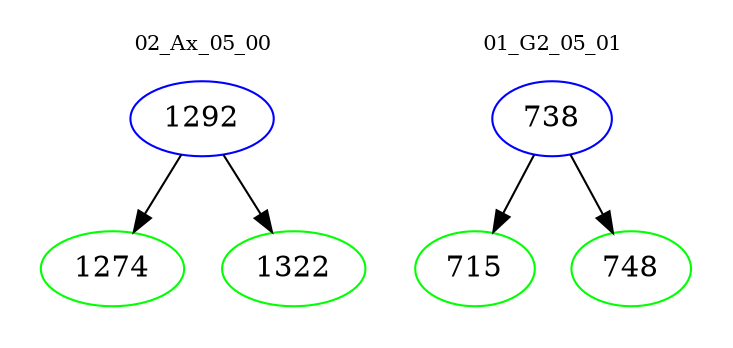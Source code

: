 digraph{
subgraph cluster_0 {
color = white
label = "02_Ax_05_00";
fontsize=10;
T0_1292 [label="1292", color="blue"]
T0_1292 -> T0_1274 [color="black"]
T0_1274 [label="1274", color="green"]
T0_1292 -> T0_1322 [color="black"]
T0_1322 [label="1322", color="green"]
}
subgraph cluster_1 {
color = white
label = "01_G2_05_01";
fontsize=10;
T1_738 [label="738", color="blue"]
T1_738 -> T1_715 [color="black"]
T1_715 [label="715", color="green"]
T1_738 -> T1_748 [color="black"]
T1_748 [label="748", color="green"]
}
}
